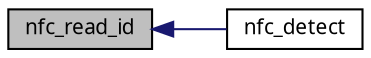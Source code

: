 digraph G
{
  edge [fontname="FreeSans.ttf",fontsize=10,labelfontname="FreeSans.ttf",labelfontsize=10];
  node [fontname="FreeSans.ttf",fontsize=10,shape=record];
  rankdir=LR;
  Node1 [label="nfc_read_id",height=0.2,width=0.4,color="black", fillcolor="grey75", style="filled" fontcolor="black"];
  Node1 -> Node2 [dir=back,color="midnightblue",fontsize=10,style="solid",fontname="FreeSans.ttf"];
  Node2 [label="nfc_detect",height=0.2,width=0.4,color="black", fillcolor="white", style="filled",URL="$a00061.html#257fa3cbd1bd671a438dad76c52d4365",tooltip="Read the ID of the Nand-Flash and update the global variable."];
}
